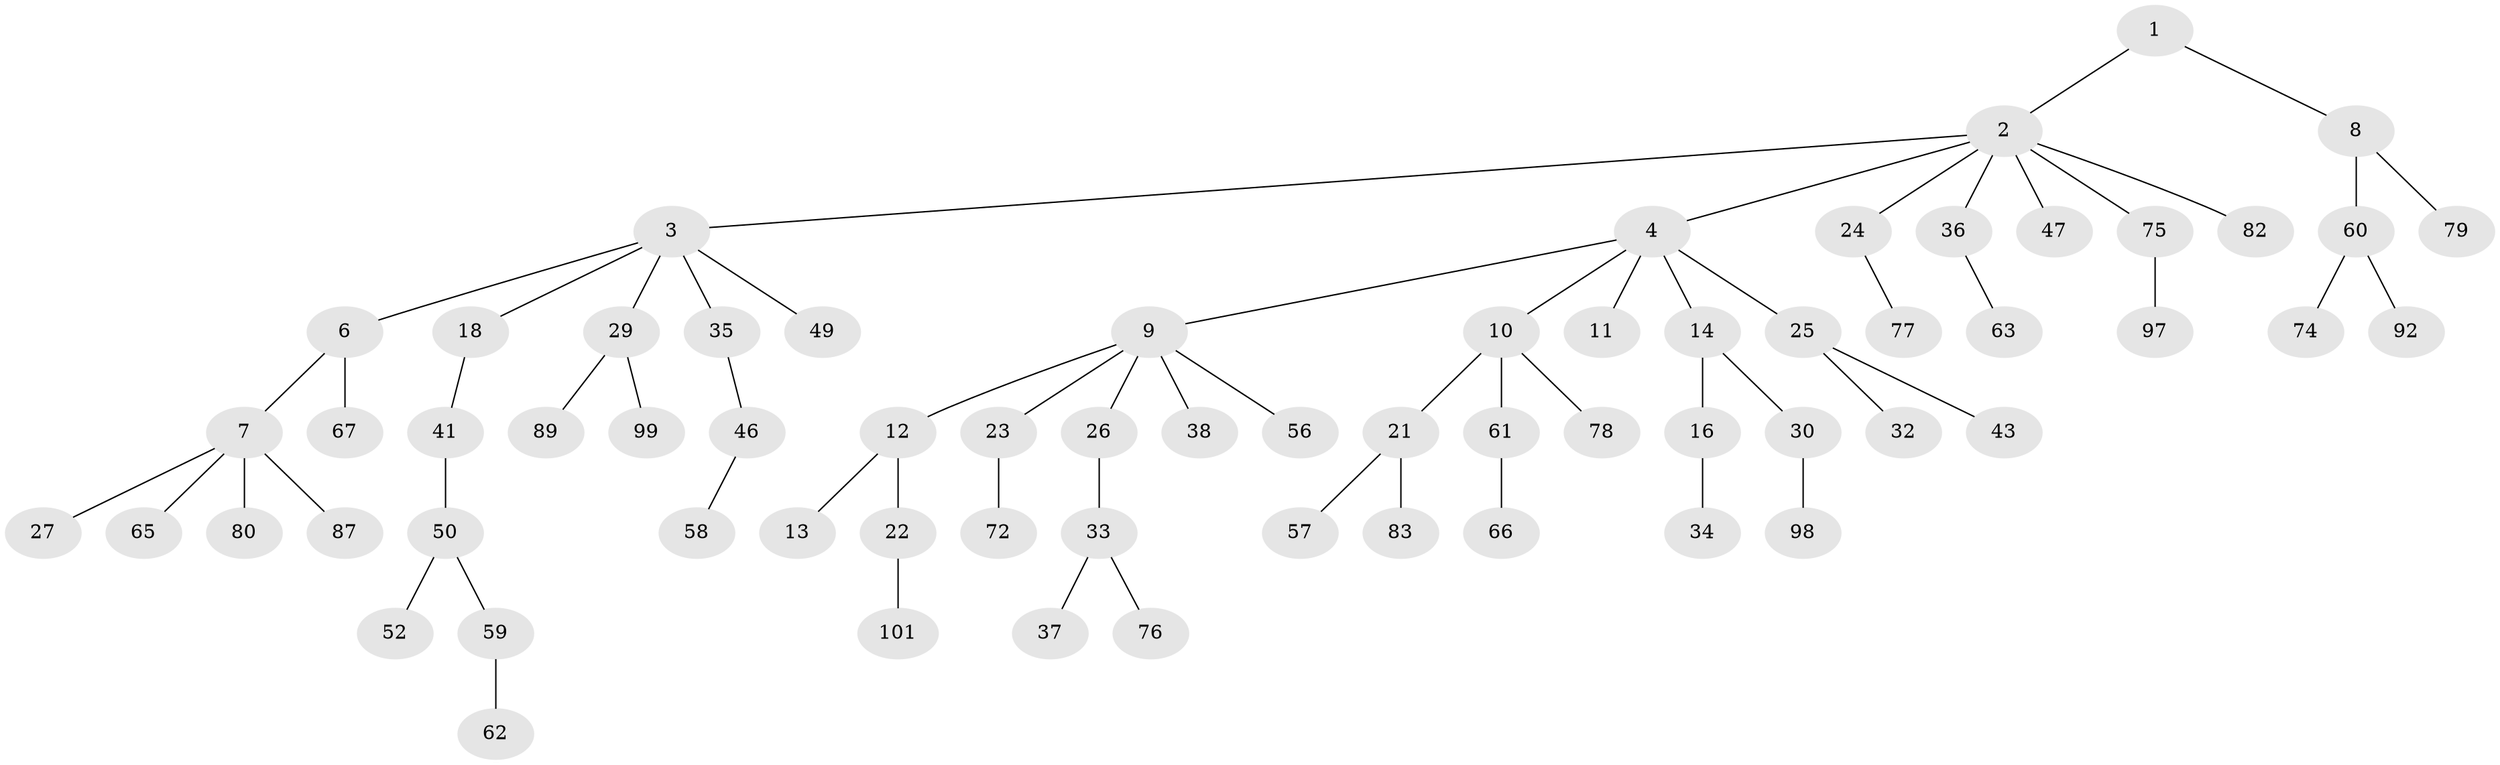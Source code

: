// Generated by graph-tools (version 1.1) at 2025/24/03/03/25 07:24:06]
// undirected, 66 vertices, 65 edges
graph export_dot {
graph [start="1"]
  node [color=gray90,style=filled];
  1 [super="+51"];
  2 [super="+20"];
  3 [super="+15"];
  4 [super="+5"];
  6 [super="+40"];
  7 [super="+19"];
  8;
  9 [super="+17"];
  10 [super="+28"];
  11 [super="+68"];
  12 [super="+69"];
  13;
  14 [super="+31"];
  16 [super="+91"];
  18 [super="+86"];
  21 [super="+64"];
  22 [super="+71"];
  23 [super="+42"];
  24;
  25 [super="+39"];
  26 [super="+85"];
  27 [super="+54"];
  29 [super="+48"];
  30 [super="+53"];
  32;
  33 [super="+44"];
  34;
  35;
  36 [super="+45"];
  37;
  38 [super="+84"];
  41 [super="+88"];
  43 [super="+55"];
  46;
  47;
  49;
  50 [super="+93"];
  52;
  56;
  57;
  58;
  59;
  60 [super="+70"];
  61 [super="+95"];
  62;
  63;
  65;
  66;
  67;
  72 [super="+73"];
  74 [super="+90"];
  75 [super="+103"];
  76;
  77 [super="+100"];
  78 [super="+102"];
  79 [super="+81"];
  80;
  82 [super="+94"];
  83 [super="+96"];
  87;
  89;
  92;
  97;
  98;
  99;
  101;
  1 -- 2;
  1 -- 8;
  2 -- 3;
  2 -- 4;
  2 -- 47;
  2 -- 75;
  2 -- 82;
  2 -- 24;
  2 -- 36;
  3 -- 6;
  3 -- 18;
  3 -- 35;
  3 -- 49;
  3 -- 29;
  4 -- 25;
  4 -- 9;
  4 -- 10;
  4 -- 11;
  4 -- 14;
  6 -- 7;
  6 -- 67;
  7 -- 27;
  7 -- 87;
  7 -- 80;
  7 -- 65;
  8 -- 60;
  8 -- 79;
  9 -- 12;
  9 -- 23;
  9 -- 38;
  9 -- 56;
  9 -- 26;
  10 -- 21;
  10 -- 61;
  10 -- 78;
  12 -- 13;
  12 -- 22;
  14 -- 16;
  14 -- 30;
  16 -- 34;
  18 -- 41;
  21 -- 57;
  21 -- 83;
  22 -- 101;
  23 -- 72;
  24 -- 77;
  25 -- 32;
  25 -- 43;
  26 -- 33;
  29 -- 89;
  29 -- 99;
  30 -- 98;
  33 -- 37;
  33 -- 76;
  35 -- 46;
  36 -- 63;
  41 -- 50;
  46 -- 58;
  50 -- 52;
  50 -- 59;
  59 -- 62;
  60 -- 74;
  60 -- 92;
  61 -- 66;
  75 -- 97;
}

